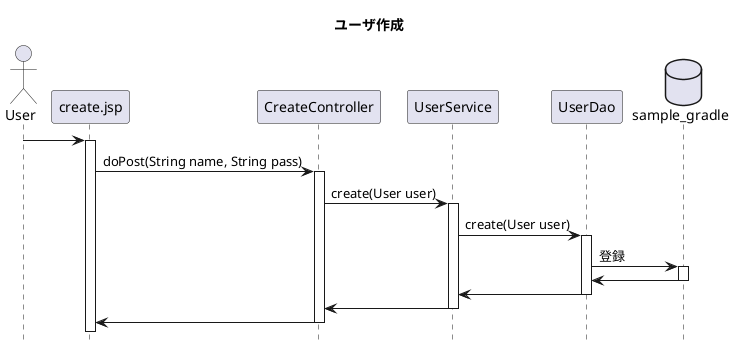 @startuml

'メソッド名をが遷移に記述'
'コード間のメソッドに引数が必要な時は(型 引数名, )の中に記述'
'モデルの記述'
'データベースは "database データベース名 as usersと記述する '

'タイトルを記述'
title ユーザ作成

'シーケンスの縦線の下部にシーケンスボックスを出すかどうか(hideで出さない)指定する.'
hide footbox

'アクター'
actor User as user

participant create.jsp as view
participant CreateController as controller
participant UserService as service
participant UserDao as dao
database sample_gradle as users

'繊維'
user -> view :

activate view
view -> controller :doPost(String name, String pass)

activate controller
controller -> service :create(User user)

activate service
service -> dao :create(User user)

activate dao
dao -> users :登録

activate users
users -> dao :

deactivate users

dao -> service
deactivate dao

service -> controller
deactivate service

controller ->  view
deactivate controller

@enduml
